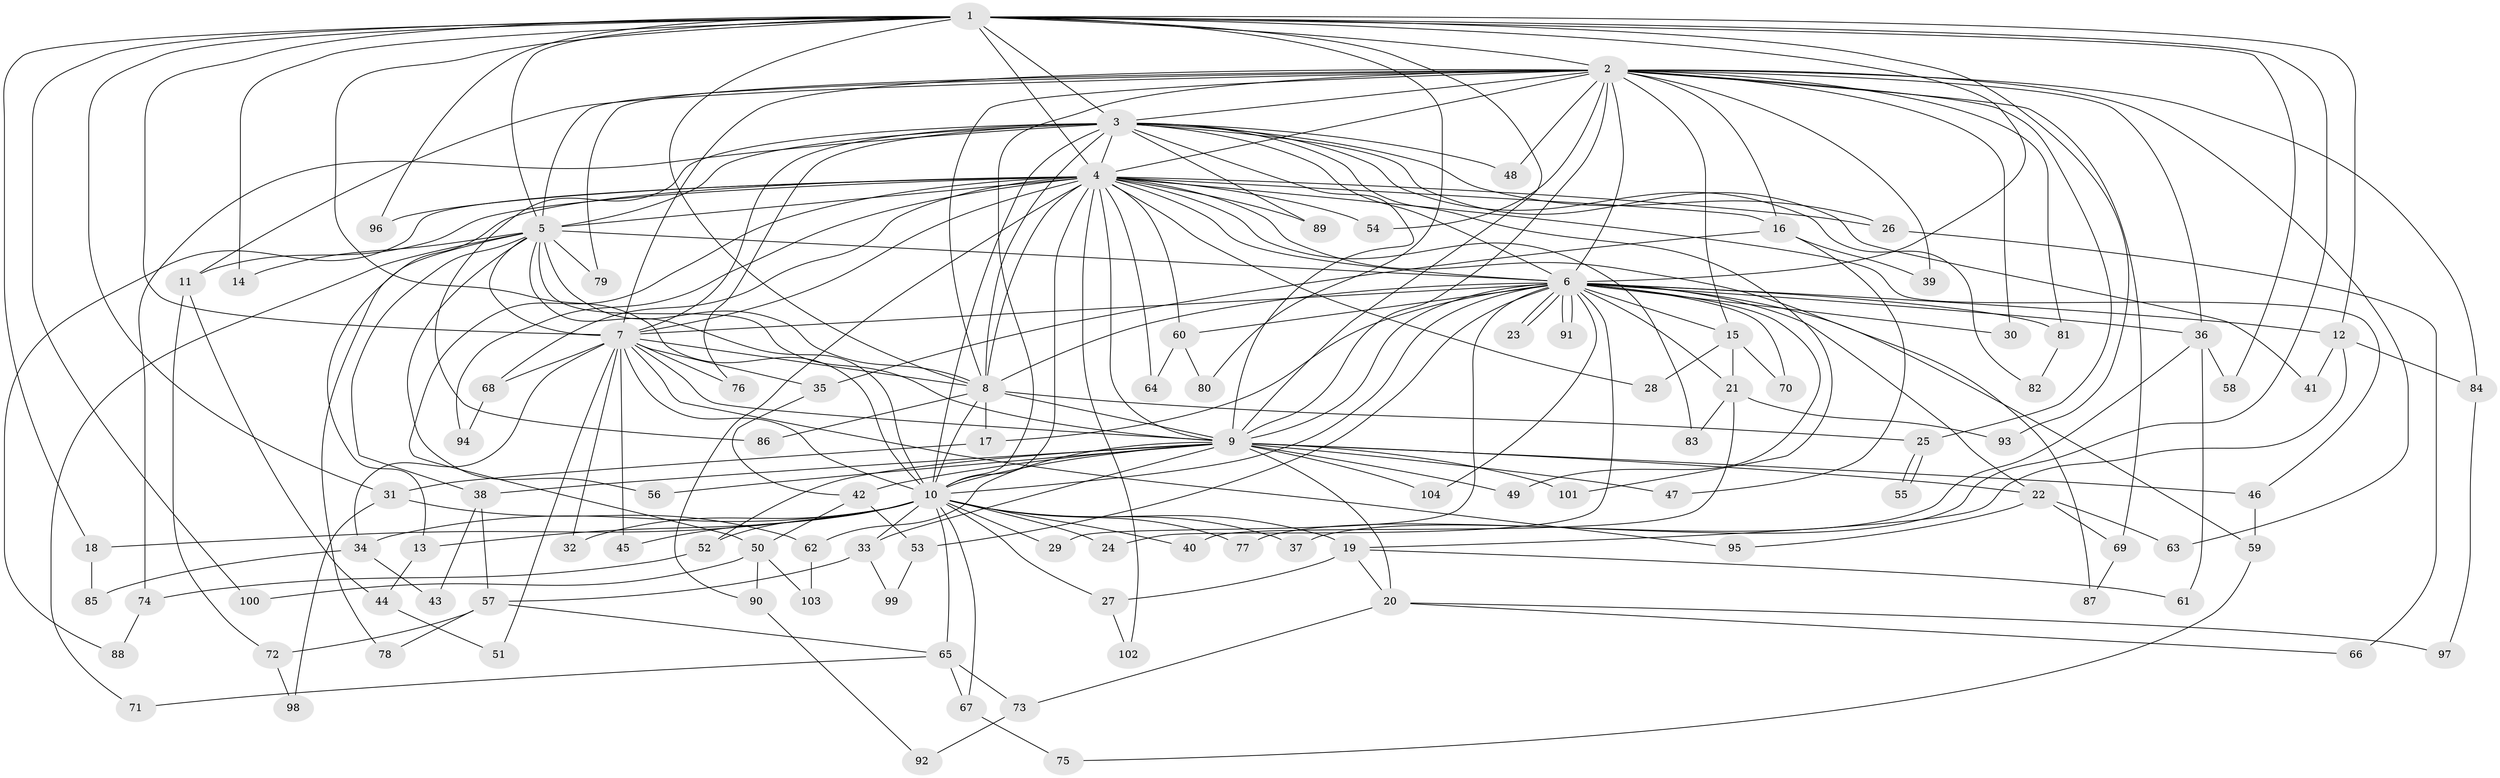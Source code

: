 // Generated by graph-tools (version 1.1) at 2025/13/03/09/25 04:13:41]
// undirected, 104 vertices, 233 edges
graph export_dot {
graph [start="1"]
  node [color=gray90,style=filled];
  1;
  2;
  3;
  4;
  5;
  6;
  7;
  8;
  9;
  10;
  11;
  12;
  13;
  14;
  15;
  16;
  17;
  18;
  19;
  20;
  21;
  22;
  23;
  24;
  25;
  26;
  27;
  28;
  29;
  30;
  31;
  32;
  33;
  34;
  35;
  36;
  37;
  38;
  39;
  40;
  41;
  42;
  43;
  44;
  45;
  46;
  47;
  48;
  49;
  50;
  51;
  52;
  53;
  54;
  55;
  56;
  57;
  58;
  59;
  60;
  61;
  62;
  63;
  64;
  65;
  66;
  67;
  68;
  69;
  70;
  71;
  72;
  73;
  74;
  75;
  76;
  77;
  78;
  79;
  80;
  81;
  82;
  83;
  84;
  85;
  86;
  87;
  88;
  89;
  90;
  91;
  92;
  93;
  94;
  95;
  96;
  97;
  98;
  99;
  100;
  101;
  102;
  103;
  104;
  1 -- 2;
  1 -- 3;
  1 -- 4;
  1 -- 5;
  1 -- 6;
  1 -- 7;
  1 -- 8;
  1 -- 9;
  1 -- 10;
  1 -- 12;
  1 -- 14;
  1 -- 18;
  1 -- 31;
  1 -- 37;
  1 -- 58;
  1 -- 80;
  1 -- 93;
  1 -- 96;
  1 -- 100;
  2 -- 3;
  2 -- 4;
  2 -- 5;
  2 -- 6;
  2 -- 7;
  2 -- 8;
  2 -- 9;
  2 -- 10;
  2 -- 11;
  2 -- 15;
  2 -- 16;
  2 -- 25;
  2 -- 30;
  2 -- 36;
  2 -- 39;
  2 -- 48;
  2 -- 54;
  2 -- 63;
  2 -- 69;
  2 -- 79;
  2 -- 81;
  2 -- 84;
  3 -- 4;
  3 -- 5;
  3 -- 6;
  3 -- 7;
  3 -- 8;
  3 -- 9;
  3 -- 10;
  3 -- 26;
  3 -- 41;
  3 -- 48;
  3 -- 74;
  3 -- 76;
  3 -- 82;
  3 -- 86;
  3 -- 89;
  3 -- 101;
  4 -- 5;
  4 -- 6;
  4 -- 7;
  4 -- 8;
  4 -- 9;
  4 -- 10;
  4 -- 11;
  4 -- 13;
  4 -- 16;
  4 -- 26;
  4 -- 28;
  4 -- 46;
  4 -- 50;
  4 -- 54;
  4 -- 60;
  4 -- 64;
  4 -- 68;
  4 -- 83;
  4 -- 87;
  4 -- 88;
  4 -- 89;
  4 -- 90;
  4 -- 94;
  4 -- 96;
  4 -- 102;
  5 -- 6;
  5 -- 7;
  5 -- 8;
  5 -- 9;
  5 -- 10;
  5 -- 14;
  5 -- 38;
  5 -- 56;
  5 -- 71;
  5 -- 78;
  5 -- 79;
  6 -- 7;
  6 -- 8;
  6 -- 9;
  6 -- 10;
  6 -- 12;
  6 -- 15;
  6 -- 17;
  6 -- 21;
  6 -- 22;
  6 -- 23;
  6 -- 23;
  6 -- 24;
  6 -- 29;
  6 -- 30;
  6 -- 36;
  6 -- 49;
  6 -- 53;
  6 -- 59;
  6 -- 60;
  6 -- 70;
  6 -- 81;
  6 -- 91;
  6 -- 91;
  6 -- 104;
  7 -- 8;
  7 -- 9;
  7 -- 10;
  7 -- 32;
  7 -- 34;
  7 -- 35;
  7 -- 45;
  7 -- 51;
  7 -- 68;
  7 -- 76;
  7 -- 95;
  8 -- 9;
  8 -- 10;
  8 -- 17;
  8 -- 25;
  8 -- 86;
  9 -- 10;
  9 -- 20;
  9 -- 22;
  9 -- 33;
  9 -- 38;
  9 -- 42;
  9 -- 46;
  9 -- 47;
  9 -- 49;
  9 -- 52;
  9 -- 56;
  9 -- 62;
  9 -- 101;
  9 -- 104;
  10 -- 13;
  10 -- 18;
  10 -- 19;
  10 -- 24;
  10 -- 27;
  10 -- 29;
  10 -- 32;
  10 -- 33;
  10 -- 34;
  10 -- 37;
  10 -- 40;
  10 -- 45;
  10 -- 52;
  10 -- 65;
  10 -- 67;
  10 -- 77;
  11 -- 44;
  11 -- 72;
  12 -- 19;
  12 -- 41;
  12 -- 84;
  13 -- 44;
  15 -- 21;
  15 -- 28;
  15 -- 70;
  16 -- 35;
  16 -- 39;
  16 -- 47;
  17 -- 31;
  18 -- 85;
  19 -- 20;
  19 -- 27;
  19 -- 61;
  20 -- 66;
  20 -- 73;
  20 -- 97;
  21 -- 40;
  21 -- 83;
  21 -- 93;
  22 -- 63;
  22 -- 69;
  22 -- 95;
  25 -- 55;
  25 -- 55;
  26 -- 66;
  27 -- 102;
  31 -- 62;
  31 -- 98;
  33 -- 57;
  33 -- 99;
  34 -- 43;
  34 -- 85;
  35 -- 42;
  36 -- 58;
  36 -- 61;
  36 -- 77;
  38 -- 43;
  38 -- 57;
  42 -- 50;
  42 -- 53;
  44 -- 51;
  46 -- 59;
  50 -- 90;
  50 -- 100;
  50 -- 103;
  52 -- 74;
  53 -- 99;
  57 -- 65;
  57 -- 72;
  57 -- 78;
  59 -- 75;
  60 -- 64;
  60 -- 80;
  62 -- 103;
  65 -- 67;
  65 -- 71;
  65 -- 73;
  67 -- 75;
  68 -- 94;
  69 -- 87;
  72 -- 98;
  73 -- 92;
  74 -- 88;
  81 -- 82;
  84 -- 97;
  90 -- 92;
}
